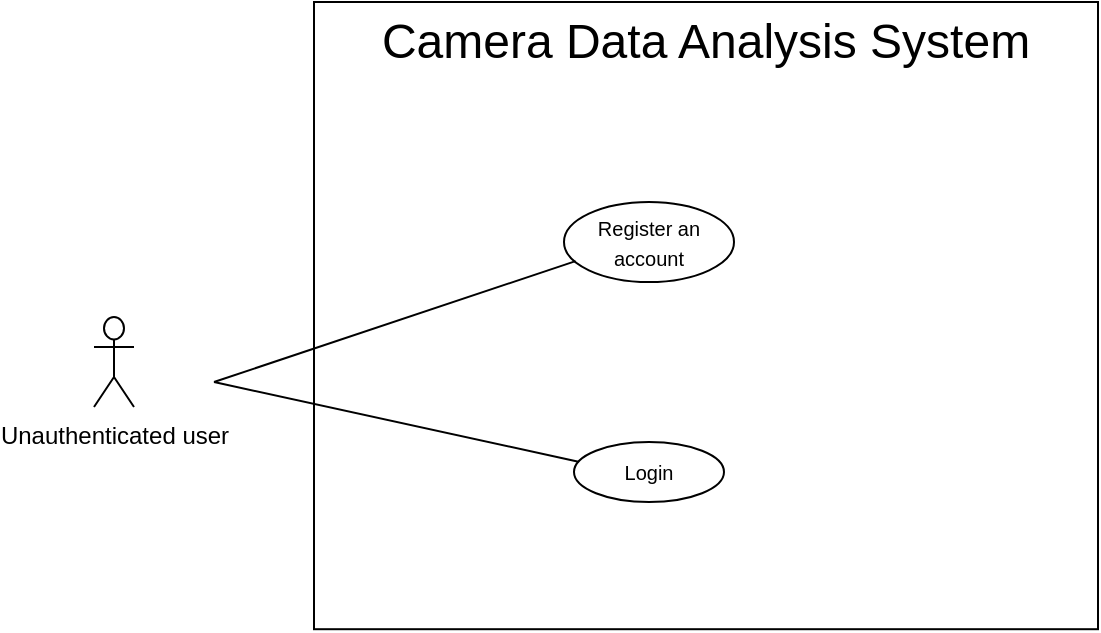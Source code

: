 <mxfile version="14.4.3" type="device"><diagram id="6UJ6OiUAnsXP5WU5iYvn" name="Page-1"><mxGraphModel dx="1024" dy="592" grid="1" gridSize="10" guides="1" tooltips="1" connect="1" arrows="1" fold="1" page="1" pageScale="1" pageWidth="850" pageHeight="1100" math="0" shadow="0"><root><mxCell id="0"/><mxCell id="1" parent="0"/><mxCell id="INBuplyQTcS28SzZKjMm-2" value="" style="whiteSpace=wrap;html=1;aspect=fixed;resizeWidth=0;resizeHeight=0;" parent="1" vertex="1"><mxGeometry x="310" y="430" width="392" height="313.6" as="geometry"/></mxCell><mxCell id="INBuplyQTcS28SzZKjMm-4" value="&lt;font style=&quot;font-size: 24px&quot;&gt;Camera Data Analysis System&lt;/font&gt;" style="text;html=1;strokeColor=none;fillColor=none;align=center;verticalAlign=middle;whiteSpace=wrap;rounded=0;" parent="1" vertex="1"><mxGeometry x="341" y="440" width="330" height="20" as="geometry"/></mxCell><mxCell id="INBuplyQTcS28SzZKjMm-310" value="Unauthenticated user" style="shape=umlActor;verticalLabelPosition=bottom;verticalAlign=top;html=1;outlineConnect=0;" parent="1" vertex="1"><mxGeometry x="200" y="587.5" width="20" height="45" as="geometry"/></mxCell><mxCell id="INBuplyQTcS28SzZKjMm-312" value="&lt;font style=&quot;font-size: 10px&quot;&gt;Login&lt;/font&gt;" style="ellipse;whiteSpace=wrap;html=1;fillColor=#ffffff;gradientColor=none;" parent="1" vertex="1"><mxGeometry x="440" y="650" width="75" height="30" as="geometry"/></mxCell><mxCell id="INBuplyQTcS28SzZKjMm-313" value="&lt;font style=&quot;font-size: 10px&quot;&gt;Register an account&lt;/font&gt;" style="ellipse;whiteSpace=wrap;html=1;fillColor=#ffffff;gradientColor=none;" parent="1" vertex="1"><mxGeometry x="435" y="530" width="85" height="40" as="geometry"/></mxCell><mxCell id="INBuplyQTcS28SzZKjMm-321" value="" style="endArrow=none;html=1;rounded=0;exitX=0.03;exitY=0.328;exitDx=0;exitDy=0;exitPerimeter=0;" parent="1" source="INBuplyQTcS28SzZKjMm-312" edge="1"><mxGeometry relative="1" as="geometry"><mxPoint x="424" y="638" as="sourcePoint"/><mxPoint x="260" y="620" as="targetPoint"/></mxGeometry></mxCell><mxCell id="INBuplyQTcS28SzZKjMm-322" value="" style="endArrow=none;html=1;rounded=0;exitX=0.068;exitY=0.739;exitDx=0;exitDy=0;exitPerimeter=0;" parent="1" source="INBuplyQTcS28SzZKjMm-313" edge="1"><mxGeometry relative="1" as="geometry"><mxPoint x="443.125" y="648.08" as="sourcePoint"/><mxPoint x="260" y="620" as="targetPoint"/></mxGeometry></mxCell></root></mxGraphModel></diagram></mxfile>